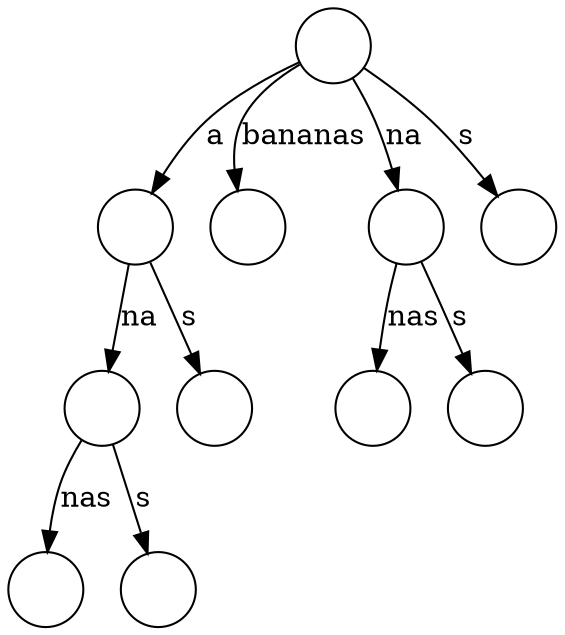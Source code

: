 digraph G{
    margin=0;
	node[shape=circle]
	t[label=""];
	ta[label=""];
	tana[label=""];
	tananas[label=""];
	tana->tananas[label="nas"]
	tanas[label=""];
	tana->tanas[label="s"]
	ta->tana[label="na"]
	tas[label=""];
	ta->tas[label="s"]
	t->ta[label="a"]
	tbananas[label=""];
	t->tbananas[label="bananas"]
	tna[label=""];
	tnanas[label=""];
	tna->tnanas[label="nas"]
	tnas[label=""];
	tna->tnas[label="s"]
	t->tna[label="na"]
	ts[label=""];
	t->ts[label="s"]
}